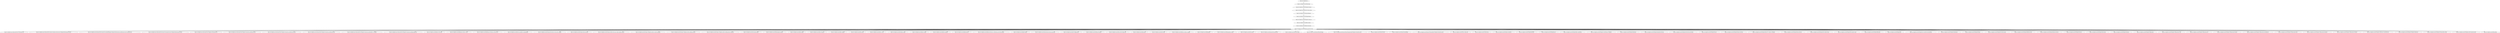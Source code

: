digraph tree {
	"https://en.wikipedia.org" [label="https://en.wikipedia.org", shape=egg]
	"https://en.wikipedia.org/wiki/Main_Page" [label="https://en.wikipedia.org/wiki/Main_Page", shape=egg]
	"https://en.wikipedia.org/wiki/Wikipedia:Contents" [label="https://en.wikipedia.org/wiki/Wikipedia:Contents", shape=egg]
	"https://en.wikipedia.org/wiki/Portal:Current_events" [label="https://en.wikipedia.org/wiki/Portal:Current_events", shape=egg]
	"https://en.wikipedia.org/wiki/Special:Random" [label="https://en.wikipedia.org/wiki/Special:Random", shape=egg]
	"https://en.wikipedia.org/wiki/Wikipedia:About" [label="https://en.wikipedia.org/wiki/Wikipedia:About", shape=egg]
	"https://en.wikipedia.org/wiki/Wikipedia:Contact_us" [label="https://en.wikipedia.org/wiki/Wikipedia:Contact_us", shape=egg]
	"https://en.wikipedia.org/wiki/Help:Contents" [label="https://en.wikipedia.org/wiki/Help:Contents", shape=egg]
	"https://en.wikipedia.org/wiki/Help:Introduction" [label="https://en.wikipedia.org/wiki/Help:Introduction", shape=egg]
	"https://en.wikipedia.org/wiki/Wikipedia:Community_portal" [label="https://en.wikipedia.org/wiki/Wikipedia:Community_portal", shape=egg]
	"https://en.wikipedia.org/w/index.php?title=P:WP&redirect=no" [label="https://en.wikipedia.org/w/index.php?title=P:WP&redirect=no", shape=egg]
	"https://en.wikipedia.org/w/index.php?title=Special:CreateAccount&returnto=Wikipedia%3ACommunity+portal" [label="https://en.wikipedia.org/w/index.php?title=Special:CreateAccount&returnto=Wikipedia%3ACommunity+portal", shape=egg]
	"https://en.wikipedia.org/w/index.php?title=Special:DownloadAsPdf&page=Wikipedia%3ACommunity_portal&action=show-download-screen" [label="https://en.wikipedia.org/w/index.php?title=Special:DownloadAsPdf&page=Wikipedia%3ACommunity_portal&action=show-download-screen", shape=egg]
	"https://en.wikipedia.org/w/index.php?title=Special:UserLogin&returnto=Wikipedia%3ACommunity+portal" [label="https://en.wikipedia.org/w/index.php?title=Special:UserLogin&returnto=Wikipedia%3ACommunity+portal", shape=egg]
	"https://en.wikipedia.org/w/index.php?title=Wikipedia:COM&redirect=no" [label="https://en.wikipedia.org/w/index.php?title=Wikipedia:COM&redirect=no", shape=egg]
	"https://en.wikipedia.org/w/index.php?title=Wikipedia:Community_portal&action=edit" [label="https://en.wikipedia.org/w/index.php?title=Wikipedia:Community_portal&action=edit", shape=egg]
	"https://en.wikipedia.org/w/index.php?title=Wikipedia:Community_portal&action=history" [label="https://en.wikipedia.org/w/index.php?title=Wikipedia:Community_portal&action=history", shape=egg]
	"https://en.wikipedia.org/w/index.php?title=Wikipedia:Community_portal&action=info" [label="https://en.wikipedia.org/w/index.php?title=Wikipedia:Community_portal&action=info", shape=egg]
	"https://en.wikipedia.org/w/index.php?title=Wikipedia:Community_portal&oldid=1147090853" [label="https://en.wikipedia.org/w/index.php?title=Wikipedia:Community_portal&oldid=1147090853", shape=egg]
	"https://en.wikipedia.org/w/index.php?title=Wikipedia:Community_portal&printable=yes" [label="https://en.wikipedia.org/w/index.php?title=Wikipedia:Community_portal&printable=yes", shape=egg]
	"https://en.wikipedia.org/wiki/Bausch_%26_Lomb" [label="https://en.wikipedia.org/wiki/Bausch_%26_Lomb", shape=egg]
	"https://en.wikipedia.org/wiki/Benjamin_Schwarz_(writer)" [label="https://en.wikipedia.org/wiki/Benjamin_Schwarz_(writer)", shape=egg]
	"https://en.wikipedia.org/wiki/Bombing_of_Dresden_in_World_War_II" [label="https://en.wikipedia.org/wiki/Bombing_of_Dresden_in_World_War_II", shape=egg]
	"https://en.wikipedia.org/wiki/Bovine_spongiform_encephalopathy" [label="https://en.wikipedia.org/wiki/Bovine_spongiform_encephalopathy", shape=egg]
	"https://en.wikipedia.org/wiki/Category:All_articles_with_too_few_wikilinks" [label="https://en.wikipedia.org/wiki/Category:All_articles_with_too_few_wikilinks", shape=egg]
	"https://en.wikipedia.org/wiki/Category:All_stub_articles" [label="https://en.wikipedia.org/wiki/Category:All_stub_articles", shape=egg]
	"https://en.wikipedia.org/wiki/Category:Articles_that_may_contain_original_research" [label="https://en.wikipedia.org/wiki/Category:Articles_that_may_contain_original_research", shape=egg]
	"https://en.wikipedia.org/wiki/Category:Wikipedia_articles_in_need_of_updating" [label="https://en.wikipedia.org/wiki/Category:Wikipedia_articles_in_need_of_updating", shape=egg]
	"https://en.wikipedia.org/wiki/Category:Wikipedia_articles_needing_copy_edit" [label="https://en.wikipedia.org/wiki/Category:Wikipedia_articles_needing_copy_edit", shape=egg]
	"https://en.wikipedia.org/wiki/Category:Wikipedia_articles_needing_factual_verification" [label="https://en.wikipedia.org/wiki/Category:Wikipedia_articles_needing_factual_verification", shape=egg]
	"https://en.wikipedia.org/wiki/Cosmisoma_debile" [label="https://en.wikipedia.org/wiki/Cosmisoma_debile", shape=egg]
	"https://en.wikipedia.org/wiki/Dihammaphora_aepytus" [label="https://en.wikipedia.org/wiki/Dihammaphora_aepytus", shape=egg]
	"https://en.wikipedia.org/wiki/Direct_Edge" [label="https://en.wikipedia.org/wiki/Direct_Edge", shape=egg]
	"https://en.wikipedia.org/wiki/Dory_Chamoun" [label="https://en.wikipedia.org/wiki/Dory_Chamoun", shape=egg]
	"https://en.wikipedia.org/wiki/Erev_Hadash" [label="https://en.wikipedia.org/wiki/Erev_Hadash", shape=egg]
	"https://en.wikipedia.org/wiki/First_tithe" [label="https://en.wikipedia.org/wiki/First_tithe", shape=egg]
	"https://en.wikipedia.org/wiki/Food_vs._fuel" [label="https://en.wikipedia.org/wiki/Food_vs._fuel", shape=egg]
	"https://en.wikipedia.org/wiki/Football_in_Spain" [label="https://en.wikipedia.org/wiki/Football_in_Spain", shape=egg]
	"https://en.wikipedia.org/wiki/Harry_Moniba" [label="https://en.wikipedia.org/wiki/Harry_Moniba", shape=egg]
	"https://en.wikipedia.org/wiki/Helical_camshaft" [label="https://en.wikipedia.org/wiki/Helical_camshaft", shape=egg]
	"https://en.wikipedia.org/wiki/Help:Directory" [label="https://en.wikipedia.org/wiki/Help:Directory", shape=egg]
	"https://en.wikipedia.org/wiki/Help:Introduction_to_referencing_with_Wiki_Markup/1" [label="https://en.wikipedia.org/wiki/Help:Introduction_to_referencing_with_Wiki_Markup/1", shape=egg]
	"https://en.wikipedia.org/wiki/Help:Wikitext" [label="https://en.wikipedia.org/wiki/Help:Wikitext", shape=egg]
	"https://en.wikipedia.org/wiki/International_Literacy_Association" [label="https://en.wikipedia.org/wiki/International_Literacy_Association", shape=egg]
	"https://en.wikipedia.org/wiki/J%C3%BAlia_Horta" [label="https://en.wikipedia.org/wiki/J%C3%BAlia_Horta", shape=egg]
	"https://en.wikipedia.org/wiki/Mathias_Porseland" [label="https://en.wikipedia.org/wiki/Mathias_Porseland", shape=egg]
	"https://en.wikipedia.org/wiki/Miss_Per%C3%BA_2004" [label="https://en.wikipedia.org/wiki/Miss_Per%C3%BA_2004", shape=egg]
	"https://en.wikipedia.org/wiki/Parozodes" [label="https://en.wikipedia.org/wiki/Parozodes", shape=egg]
	"https://en.wikipedia.org/wiki/Q%C5%AB" [label="https://en.wikipedia.org/wiki/Q%C5%AB", shape=egg]
	"https://en.wikipedia.org/wiki/Railway_stations_in_Angola" [label="https://en.wikipedia.org/wiki/Railway_stations_in_Angola", shape=egg]
	"https://en.wikipedia.org/wiki/Rhopaliella" [label="https://en.wikipedia.org/wiki/Rhopaliella", shape=egg]
	"https://en.wikipedia.org/wiki/Rhopalophora_collaris" [label="https://en.wikipedia.org/wiki/Rhopalophora_collaris", shape=egg]
	"https://en.wikipedia.org/wiki/Silvia_Pinal" [label="https://en.wikipedia.org/wiki/Silvia_Pinal", shape=egg]
	"https://en.wikipedia.org/wiki/Special:MyContributions" [label="https://en.wikipedia.org/wiki/Special:MyContributions", shape=egg]
	"https://en.wikipedia.org/wiki/Special:MyTalk" [label="https://en.wikipedia.org/wiki/Special:MyTalk", shape=egg]
	"https://en.wikipedia.org/wiki/Special:RecentChanges" [label="https://en.wikipedia.org/wiki/Special:RecentChanges", shape=egg]
	"https://en.wikipedia.org/wiki/Special:RecentChangesLinked/Wikipedia:Community_portal" [label="https://en.wikipedia.org/wiki/Special:RecentChangesLinked/Wikipedia:Community_portal", shape=egg]
	"https://en.wikipedia.org/wiki/Special:Search" [label="https://en.wikipedia.org/wiki/Special:Search", shape=egg]
	"https://en.wikipedia.org/wiki/Special:SpecialPages" [label="https://en.wikipedia.org/wiki/Special:SpecialPages", shape=egg]
	"https://en.wikipedia.org/wiki/Special:WhatLinksHere/Wikipedia:Community_portal" [label="https://en.wikipedia.org/wiki/Special:WhatLinksHere/Wikipedia:Community_portal", shape=egg]
	"https://en.wikipedia.org/wiki/Three_wishes_joke" [label="https://en.wikipedia.org/wiki/Three_wishes_joke", shape=egg]
	"https://en.wikipedia.org/wiki/ULMA_Group" [label="https://en.wikipedia.org/wiki/ULMA_Group", shape=egg]
	"https://en.wikipedia.org/wiki/Vigilance_committee" [label="https://en.wikipedia.org/wiki/Vigilance_committee", shape=egg]
	"https://en.wikipedia.org/wiki/Wikipedia:ADMINP" [label="https://en.wikipedia.org/wiki/Wikipedia:ADMINP", shape=egg]
	"https://en.wikipedia.org/wiki/Wikipedia:As_of" [label="https://en.wikipedia.org/wiki/Wikipedia:As_of", shape=egg]
	"https://en.wikipedia.org/wiki/Wikipedia:Basic_copyediting" [label="https://en.wikipedia.org/wiki/Wikipedia:Basic_copyediting", shape=egg]
	"https://en.wikipedia.org/wiki/Wikipedia:Contributing_to_Wikipedia" [label="https://en.wikipedia.org/wiki/Wikipedia:Contributing_to_Wikipedia", shape=egg]
	"https://en.wikipedia.org/wiki/Wikipedia:Dashboard" [label="https://en.wikipedia.org/wiki/Wikipedia:Dashboard", shape=egg]
	"https://en.wikipedia.org/wiki/Wikipedia:Department_directory" [label="https://en.wikipedia.org/wiki/Wikipedia:Department_directory", shape=egg]
	"https://en.wikipedia.org/wiki/Wikipedia:Directories_and_indexes" [label="https://en.wikipedia.org/wiki/Wikipedia:Directories_and_indexes", shape=egg]
	"https://en.wikipedia.org/wiki/Wikipedia:Discord" [label="https://en.wikipedia.org/wiki/Wikipedia:Discord", shape=egg]
	"https://en.wikipedia.org/wiki/Wikipedia:Dispute_resolution" [label="https://en.wikipedia.org/wiki/Wikipedia:Dispute_resolution", shape=egg]
	"https://en.wikipedia.org/wiki/Wikipedia:Editor%27s_index_to_Wikipedia" [label="https://en.wikipedia.org/wiki/Wikipedia:Editor%27s_index_to_Wikipedia", shape=egg]
	"https://en.wikipedia.org/wiki/Wikipedia:Essay_directory" [label="https://en.wikipedia.org/wiki/Wikipedia:Essay_directory", shape=egg]
	"https://en.wikipedia.org/wiki/Wikipedia:File_Upload_Wizard" [label="https://en.wikipedia.org/wiki/Wikipedia:File_Upload_Wizard", shape=egg]
	"https://en.wikipedia.org/wiki/Wikipedia:File_upload_wizard" [label="https://en.wikipedia.org/wiki/Wikipedia:File_upload_wizard", shape=egg]
	"https://en.wikipedia.org/wiki/Wikipedia:Help_desk" [label="https://en.wikipedia.org/wiki/Wikipedia:Help_desk", shape=egg]
	"https://en.wikipedia.org/wiki/Wikipedia:IRC" [label="https://en.wikipedia.org/wiki/Wikipedia:IRC", shape=egg]
	"https://en.wikipedia.org/wiki/Wikipedia:List_of_policies_and_guidelines" [label="https://en.wikipedia.org/wiki/Wikipedia:List_of_policies_and_guidelines", shape=egg]
	"https://en.wikipedia.org/wiki/Wikipedia:Maintenance" [label="https://en.wikipedia.org/wiki/Wikipedia:Maintenance", shape=egg]
	"https://en.wikipedia.org/wiki/Wikipedia:Meetup" [label="https://en.wikipedia.org/wiki/Wikipedia:Meetup", shape=egg]
	"https://en.wikipedia.org/wiki/Wikipedia:Protection_policy" [label="https://en.wikipedia.org/wiki/Wikipedia:Protection_policy", shape=egg]
	"https://en.wikipedia.org/wiki/Wikipedia:Reference_desk" [label="https://en.wikipedia.org/wiki/Wikipedia:Reference_desk", shape=egg]
	"https://en.wikipedia.org/wiki/Wikipedia:Request_directory" [label="https://en.wikipedia.org/wiki/Wikipedia:Request_directory", shape=egg]
	"https://en.wikipedia.org/wiki/Wikipedia:Shortcut" [label="https://en.wikipedia.org/wiki/Wikipedia:Shortcut", shape=egg]
	"https://en.wikipedia.org/wiki/Wikipedia:Task_Center" [label="https://en.wikipedia.org/wiki/Wikipedia:Task_Center", shape=egg]
	"https://en.wikipedia.org/wiki/Wikipedia:Teahouse" [label="https://en.wikipedia.org/wiki/Wikipedia:Teahouse", shape=egg]
	"https://en.wikipedia.org/wiki/Wikipedia:Village_pump" [label="https://en.wikipedia.org/wiki/Wikipedia:Village_pump", shape=egg]
	"https://en.wikipedia.org/wiki/Wikipedia:Village_pump_(WMF)" [label="https://en.wikipedia.org/wiki/Wikipedia:Village_pump_(WMF)", shape=egg]
	"https://en.wikipedia.org/wiki/Wikipedia:Village_pump_(all)" [label="https://en.wikipedia.org/wiki/Wikipedia:Village_pump_(all)", shape=egg]
	"https://en.wikipedia.org/wiki/Wikipedia:Village_pump_(idea_lab)" [label="https://en.wikipedia.org/wiki/Wikipedia:Village_pump_(idea_lab)", shape=egg]
	"https://en.wikipedia.org/wiki/Wikipedia:Village_pump_(miscellaneous)" [label="https://en.wikipedia.org/wiki/Wikipedia:Village_pump_(miscellaneous)", shape=egg]
	"https://en.wikipedia.org/wiki/Wikipedia:Village_pump_(policy)" [label="https://en.wikipedia.org/wiki/Wikipedia:Village_pump_(policy)", shape=egg]
	"https://en.wikipedia.org/wiki/Wikipedia:Village_pump_(proposals)" [label="https://en.wikipedia.org/wiki/Wikipedia:Village_pump_(proposals)", shape=egg]
	"https://en.wikipedia.org/wiki/Wikipedia:Village_pump_(technical)" [label="https://en.wikipedia.org/wiki/Wikipedia:Village_pump_(technical)", shape=egg]
	"https://en.wikipedia.org/wiki/Wikipedia:WikiProject_Council/Directory" [label="https://en.wikipedia.org/wiki/Wikipedia:WikiProject_Council/Directory", shape=egg]
	"https://en.wikipedia.org/wiki/Wikipedia:Wikipedia_Mattermost" [label="https://en.wikipedia.org/wiki/Wikipedia:Wikipedia_Mattermost", shape=egg]
	"https://en.wikipedia.org/wiki/Wikipedia:Writing_better_articles" [label="https://en.wikipedia.org/wiki/Wikipedia:Writing_better_articles", shape=egg]
	"https://en.wikipedia.org/wiki/Wikipedia_talk:Community_portal" [label="https://en.wikipedia.org/wiki/Wikipedia_talk:Community_portal", shape=egg]
	"https://en.wikipedia.org/wiki/Yahya_Khan" [label="https://en.wikipedia.org/wiki/Yahya_Khan", shape=egg]

	"https://en.wikipedia.org" -> "https://en.wikipedia.org/wiki/Main_Page"
	"https://en.wikipedia.org/wiki/Main_Page" -> "https://en.wikipedia.org/wiki/Wikipedia:Contents"
	"https://en.wikipedia.org/wiki/Wikipedia:Contents" -> "https://en.wikipedia.org/wiki/Portal:Current_events"
	"https://en.wikipedia.org/wiki/Portal:Current_events" -> "https://en.wikipedia.org/wiki/Special:Random"
	"https://en.wikipedia.org/wiki/Special:Random" -> "https://en.wikipedia.org/wiki/Wikipedia:About"
	"https://en.wikipedia.org/wiki/Wikipedia:About" -> "https://en.wikipedia.org/wiki/Wikipedia:Contact_us"
	"https://en.wikipedia.org/wiki/Wikipedia:Contact_us" -> "https://en.wikipedia.org/wiki/Help:Contents"
	"https://en.wikipedia.org/wiki/Help:Contents" -> "https://en.wikipedia.org/wiki/Help:Introduction"
	"https://en.wikipedia.org/wiki/Help:Introduction" -> "https://en.wikipedia.org/wiki/Wikipedia:Community_portal"
	"https://en.wikipedia.org/wiki/Wikipedia:Community_portal" -> "https://en.wikipedia.org/wiki/Special:RecentChanges"
	"https://en.wikipedia.org/wiki/Wikipedia:Community_portal" -> "https://en.wikipedia.org/wiki/Wikipedia:File_upload_wizard"
	"https://en.wikipedia.org/wiki/Wikipedia:Community_portal" -> "https://en.wikipedia.org/wiki/Special:Search"
	"https://en.wikipedia.org/wiki/Wikipedia:Community_portal" -> "https://en.wikipedia.org/w/index.php?title=Special:CreateAccount&returnto=Wikipedia%3ACommunity+portal"
	"https://en.wikipedia.org/wiki/Wikipedia:Community_portal" -> "https://en.wikipedia.org/w/index.php?title=Special:UserLogin&returnto=Wikipedia%3ACommunity+portal"
	"https://en.wikipedia.org/wiki/Wikipedia:Community_portal" -> "https://en.wikipedia.org/wiki/Special:MyContributions"
	"https://en.wikipedia.org/wiki/Wikipedia:Community_portal" -> "https://en.wikipedia.org/wiki/Special:MyTalk"
	"https://en.wikipedia.org/wiki/Wikipedia:Community_portal" -> "https://en.wikipedia.org/wiki/Wikipedia_talk:Community_portal"
	"https://en.wikipedia.org/wiki/Wikipedia:Community_portal" -> "https://en.wikipedia.org/w/index.php?title=Wikipedia:Community_portal&action=edit"
	"https://en.wikipedia.org/wiki/Wikipedia:Community_portal" -> "https://en.wikipedia.org/w/index.php?title=Wikipedia:Community_portal&action=history"
	"https://en.wikipedia.org/wiki/Wikipedia:Community_portal" -> "https://en.wikipedia.org/wiki/Special:WhatLinksHere/Wikipedia:Community_portal"
	"https://en.wikipedia.org/wiki/Wikipedia:Community_portal" -> "https://en.wikipedia.org/wiki/Special:RecentChangesLinked/Wikipedia:Community_portal"
	"https://en.wikipedia.org/wiki/Wikipedia:Community_portal" -> "https://en.wikipedia.org/wiki/Wikipedia:File_Upload_Wizard"
	"https://en.wikipedia.org/wiki/Wikipedia:Community_portal" -> "https://en.wikipedia.org/wiki/Special:SpecialPages"
	"https://en.wikipedia.org/wiki/Wikipedia:Community_portal" -> "https://en.wikipedia.org/w/index.php?title=Wikipedia:Community_portal&oldid=1147090853"
	"https://en.wikipedia.org/wiki/Wikipedia:Community_portal" -> "https://en.wikipedia.org/w/index.php?title=Wikipedia:Community_portal&action=info"
	"https://en.wikipedia.org/wiki/Wikipedia:Community_portal" -> "https://en.wikipedia.org/w/index.php?title=Special:DownloadAsPdf&page=Wikipedia%3ACommunity_portal&action=show-download-screen"
	"https://en.wikipedia.org/wiki/Wikipedia:Community_portal" -> "https://en.wikipedia.org/w/index.php?title=Wikipedia:Community_portal&printable=yes"
	"https://en.wikipedia.org/wiki/Wikipedia:Community_portal" -> "https://en.wikipedia.org/wiki/Wikipedia:Protection_policy"
	"https://en.wikipedia.org/wiki/Wikipedia:Community_portal" -> "https://en.wikipedia.org/wiki/Wikipedia:Dashboard"
	"https://en.wikipedia.org/wiki/Wikipedia:Community_portal" -> "https://en.wikipedia.org/wiki/Wikipedia:Department_directory"
	"https://en.wikipedia.org/wiki/Wikipedia:Community_portal" -> "https://en.wikipedia.org/wiki/Wikipedia:Maintenance"
	"https://en.wikipedia.org/wiki/Wikipedia:Community_portal" -> "https://en.wikipedia.org/wiki/Wikipedia:Task_Center"
	"https://en.wikipedia.org/wiki/Wikipedia:Community_portal" -> "https://en.wikipedia.org/wiki/Wikipedia:Discord"
	"https://en.wikipedia.org/wiki/Wikipedia:Community_portal" -> "https://en.wikipedia.org/wiki/Wikipedia:IRC"
	"https://en.wikipedia.org/wiki/Wikipedia:Community_portal" -> "https://en.wikipedia.org/wiki/Wikipedia:Wikipedia_Mattermost"
	"https://en.wikipedia.org/wiki/Wikipedia:Community_portal" -> "https://en.wikipedia.org/wiki/Wikipedia:Meetup"
	"https://en.wikipedia.org/wiki/Wikipedia:Community_portal" -> "https://en.wikipedia.org/wiki/Wikipedia:Directories_and_indexes"
	"https://en.wikipedia.org/wiki/Wikipedia:Community_portal" -> "https://en.wikipedia.org/wiki/Wikipedia:List_of_policies_and_guidelines"
	"https://en.wikipedia.org/wiki/Wikipedia:Community_portal" -> "https://en.wikipedia.org/wiki/Wikipedia:Essay_directory"
	"https://en.wikipedia.org/wiki/Wikipedia:Community_portal" -> "https://en.wikipedia.org/wiki/Help:Directory"
	"https://en.wikipedia.org/wiki/Wikipedia:Community_portal" -> "https://en.wikipedia.org/wiki/Wikipedia:Editor%27s_index_to_Wikipedia"
	"https://en.wikipedia.org/wiki/Wikipedia:Community_portal" -> "https://en.wikipedia.org/wiki/Wikipedia:Request_directory"
	"https://en.wikipedia.org/wiki/Wikipedia:Community_portal" -> "https://en.wikipedia.org/wiki/Wikipedia:WikiProject_Council/Directory"
	"https://en.wikipedia.org/wiki/Wikipedia:Community_portal" -> "https://en.wikipedia.org/wiki/Wikipedia:Shortcut"
	"https://en.wikipedia.org/wiki/Wikipedia:Community_portal" -> "https://en.wikipedia.org/w/index.php?title=P:WP&redirect=no"
	"https://en.wikipedia.org/wiki/Wikipedia:Community_portal" -> "https://en.wikipedia.org/w/index.php?title=Wikipedia:COM&redirect=no"
	"https://en.wikipedia.org/wiki/Wikipedia:Community_portal" -> "https://en.wikipedia.org/wiki/Wikipedia:Contributing_to_Wikipedia"
	"https://en.wikipedia.org/wiki/Wikipedia:Community_portal" -> "https://en.wikipedia.org/wiki/Wikipedia:ADMINP"
	"https://en.wikipedia.org/wiki/Wikipedia:Community_portal" -> "https://en.wikipedia.org/wiki/Wikipedia:Help_desk"
	"https://en.wikipedia.org/wiki/Wikipedia:Community_portal" -> "https://en.wikipedia.org/wiki/Wikipedia:Teahouse"
	"https://en.wikipedia.org/wiki/Wikipedia:Community_portal" -> "https://en.wikipedia.org/wiki/Wikipedia:Reference_desk"
	"https://en.wikipedia.org/wiki/Wikipedia:Community_portal" -> "https://en.wikipedia.org/wiki/Wikipedia:Dispute_resolution"
	"https://en.wikipedia.org/wiki/Wikipedia:Community_portal" -> "https://en.wikipedia.org/wiki/Wikipedia:Village_pump"
	"https://en.wikipedia.org/wiki/Wikipedia:Community_portal" -> "https://en.wikipedia.org/wiki/Wikipedia:Village_pump_(all)"
	"https://en.wikipedia.org/wiki/Wikipedia:Community_portal" -> "https://en.wikipedia.org/wiki/Wikipedia:Village_pump_(policy)"
	"https://en.wikipedia.org/wiki/Wikipedia:Community_portal" -> "https://en.wikipedia.org/wiki/Wikipedia:Village_pump_(technical)"
	"https://en.wikipedia.org/wiki/Wikipedia:Community_portal" -> "https://en.wikipedia.org/wiki/Wikipedia:Village_pump_(proposals)"
	"https://en.wikipedia.org/wiki/Wikipedia:Community_portal" -> "https://en.wikipedia.org/wiki/Wikipedia:Village_pump_(idea_lab)"
	"https://en.wikipedia.org/wiki/Wikipedia:Community_portal" -> "https://en.wikipedia.org/wiki/Wikipedia:Village_pump_(WMF)"
	"https://en.wikipedia.org/wiki/Wikipedia:Community_portal" -> "https://en.wikipedia.org/wiki/Wikipedia:Village_pump_(miscellaneous)"
	"https://en.wikipedia.org/wiki/Wikipedia:Community_portal" -> "https://en.wikipedia.org/wiki/Yahya_Khan"
	"https://en.wikipedia.org/wiki/Wikipedia:Community_portal" -> "https://en.wikipedia.org/wiki/Football_in_Spain"
	"https://en.wikipedia.org/wiki/Wikipedia:Community_portal" -> "https://en.wikipedia.org/wiki/Benjamin_Schwarz_(writer)"
	"https://en.wikipedia.org/wiki/Wikipedia:Community_portal" -> "https://en.wikipedia.org/wiki/Silvia_Pinal"
	"https://en.wikipedia.org/wiki/Wikipedia:Community_portal" -> "https://en.wikipedia.org/wiki/Vigilance_committee"
	"https://en.wikipedia.org/wiki/Wikipedia:Community_portal" -> "https://en.wikipedia.org/wiki/Category:Wikipedia_articles_needing_copy_edit"
	"https://en.wikipedia.org/wiki/Wikipedia:Community_portal" -> "https://en.wikipedia.org/wiki/Wikipedia:Basic_copyediting"
	"https://en.wikipedia.org/wiki/Wikipedia:Community_portal" -> "https://en.wikipedia.org/wiki/Helical_camshaft"
	"https://en.wikipedia.org/wiki/Wikipedia:Community_portal" -> "https://en.wikipedia.org/wiki/Q%C5%AB"
	"https://en.wikipedia.org/wiki/Wikipedia:Community_portal" -> "https://en.wikipedia.org/wiki/Harry_Moniba"
	"https://en.wikipedia.org/wiki/Wikipedia:Community_portal" -> "https://en.wikipedia.org/wiki/Category:All_articles_with_too_few_wikilinks"
	"https://en.wikipedia.org/wiki/Wikipedia:Community_portal" -> "https://en.wikipedia.org/wiki/Help:Wikitext"
	"https://en.wikipedia.org/wiki/Wikipedia:Community_portal" -> "https://en.wikipedia.org/wiki/Erev_Hadash"
	"https://en.wikipedia.org/wiki/Wikipedia:Community_portal" -> "https://en.wikipedia.org/wiki/Mathias_Porseland"
	"https://en.wikipedia.org/wiki/Wikipedia:Community_portal" -> "https://en.wikipedia.org/wiki/Direct_Edge"
	"https://en.wikipedia.org/wiki/Wikipedia:Community_portal" -> "https://en.wikipedia.org/wiki/ULMA_Group"
	"https://en.wikipedia.org/wiki/Wikipedia:Community_portal" -> "https://en.wikipedia.org/wiki/Food_vs._fuel"
	"https://en.wikipedia.org/wiki/Wikipedia:Community_portal" -> "https://en.wikipedia.org/wiki/Category:Wikipedia_articles_in_need_of_updating"
	"https://en.wikipedia.org/wiki/Wikipedia:Community_portal" -> "https://en.wikipedia.org/wiki/Wikipedia:As_of"
	"https://en.wikipedia.org/wiki/Wikipedia:Community_portal" -> "https://en.wikipedia.org/wiki/Parozodes"
	"https://en.wikipedia.org/wiki/Wikipedia:Community_portal" -> "https://en.wikipedia.org/wiki/Rhopalophora_collaris"
	"https://en.wikipedia.org/wiki/Wikipedia:Community_portal" -> "https://en.wikipedia.org/wiki/Dihammaphora_aepytus"
	"https://en.wikipedia.org/wiki/Wikipedia:Community_portal" -> "https://en.wikipedia.org/wiki/Rhopaliella"
	"https://en.wikipedia.org/wiki/Wikipedia:Community_portal" -> "https://en.wikipedia.org/wiki/Cosmisoma_debile"
	"https://en.wikipedia.org/wiki/Wikipedia:Community_portal" -> "https://en.wikipedia.org/wiki/Category:All_stub_articles"
	"https://en.wikipedia.org/wiki/Wikipedia:Community_portal" -> "https://en.wikipedia.org/wiki/Wikipedia:Writing_better_articles"
	"https://en.wikipedia.org/wiki/Wikipedia:Community_portal" -> "https://en.wikipedia.org/wiki/Railway_stations_in_Angola"
	"https://en.wikipedia.org/wiki/Wikipedia:Community_portal" -> "https://en.wikipedia.org/wiki/Bombing_of_Dresden_in_World_War_II"
	"https://en.wikipedia.org/wiki/Wikipedia:Community_portal" -> "https://en.wikipedia.org/wiki/International_Literacy_Association"
	"https://en.wikipedia.org/wiki/Wikipedia:Community_portal" -> "https://en.wikipedia.org/wiki/Bausch_%26_Lomb"
	"https://en.wikipedia.org/wiki/Wikipedia:Community_portal" -> "https://en.wikipedia.org/wiki/Bovine_spongiform_encephalopathy"
	"https://en.wikipedia.org/wiki/Wikipedia:Community_portal" -> "https://en.wikipedia.org/wiki/Category:Wikipedia_articles_needing_factual_verification"
	"https://en.wikipedia.org/wiki/Wikipedia:Community_portal" -> "https://en.wikipedia.org/wiki/Help:Introduction_to_referencing_with_Wiki_Markup/1"
	"https://en.wikipedia.org/wiki/Wikipedia:Community_portal" -> "https://en.wikipedia.org/wiki/Three_wishes_joke"
	"https://en.wikipedia.org/wiki/Wikipedia:Community_portal" -> "https://en.wikipedia.org/wiki/Miss_Per%C3%BA_2004"
	"https://en.wikipedia.org/wiki/Wikipedia:Community_portal" -> "https://en.wikipedia.org/wiki/Dory_Chamoun"
	"https://en.wikipedia.org/wiki/Wikipedia:Community_portal" -> "https://en.wikipedia.org/wiki/First_tithe"
	"https://en.wikipedia.org/wiki/Wikipedia:Community_portal" -> "https://en.wikipedia.org/wiki/J%C3%BAlia_Horta"
	"https://en.wikipedia.org/wiki/Wikipedia:Community_portal" -> "https://en.wikipedia.org/wiki/Category:Articles_that_may_contain_original_research"
}